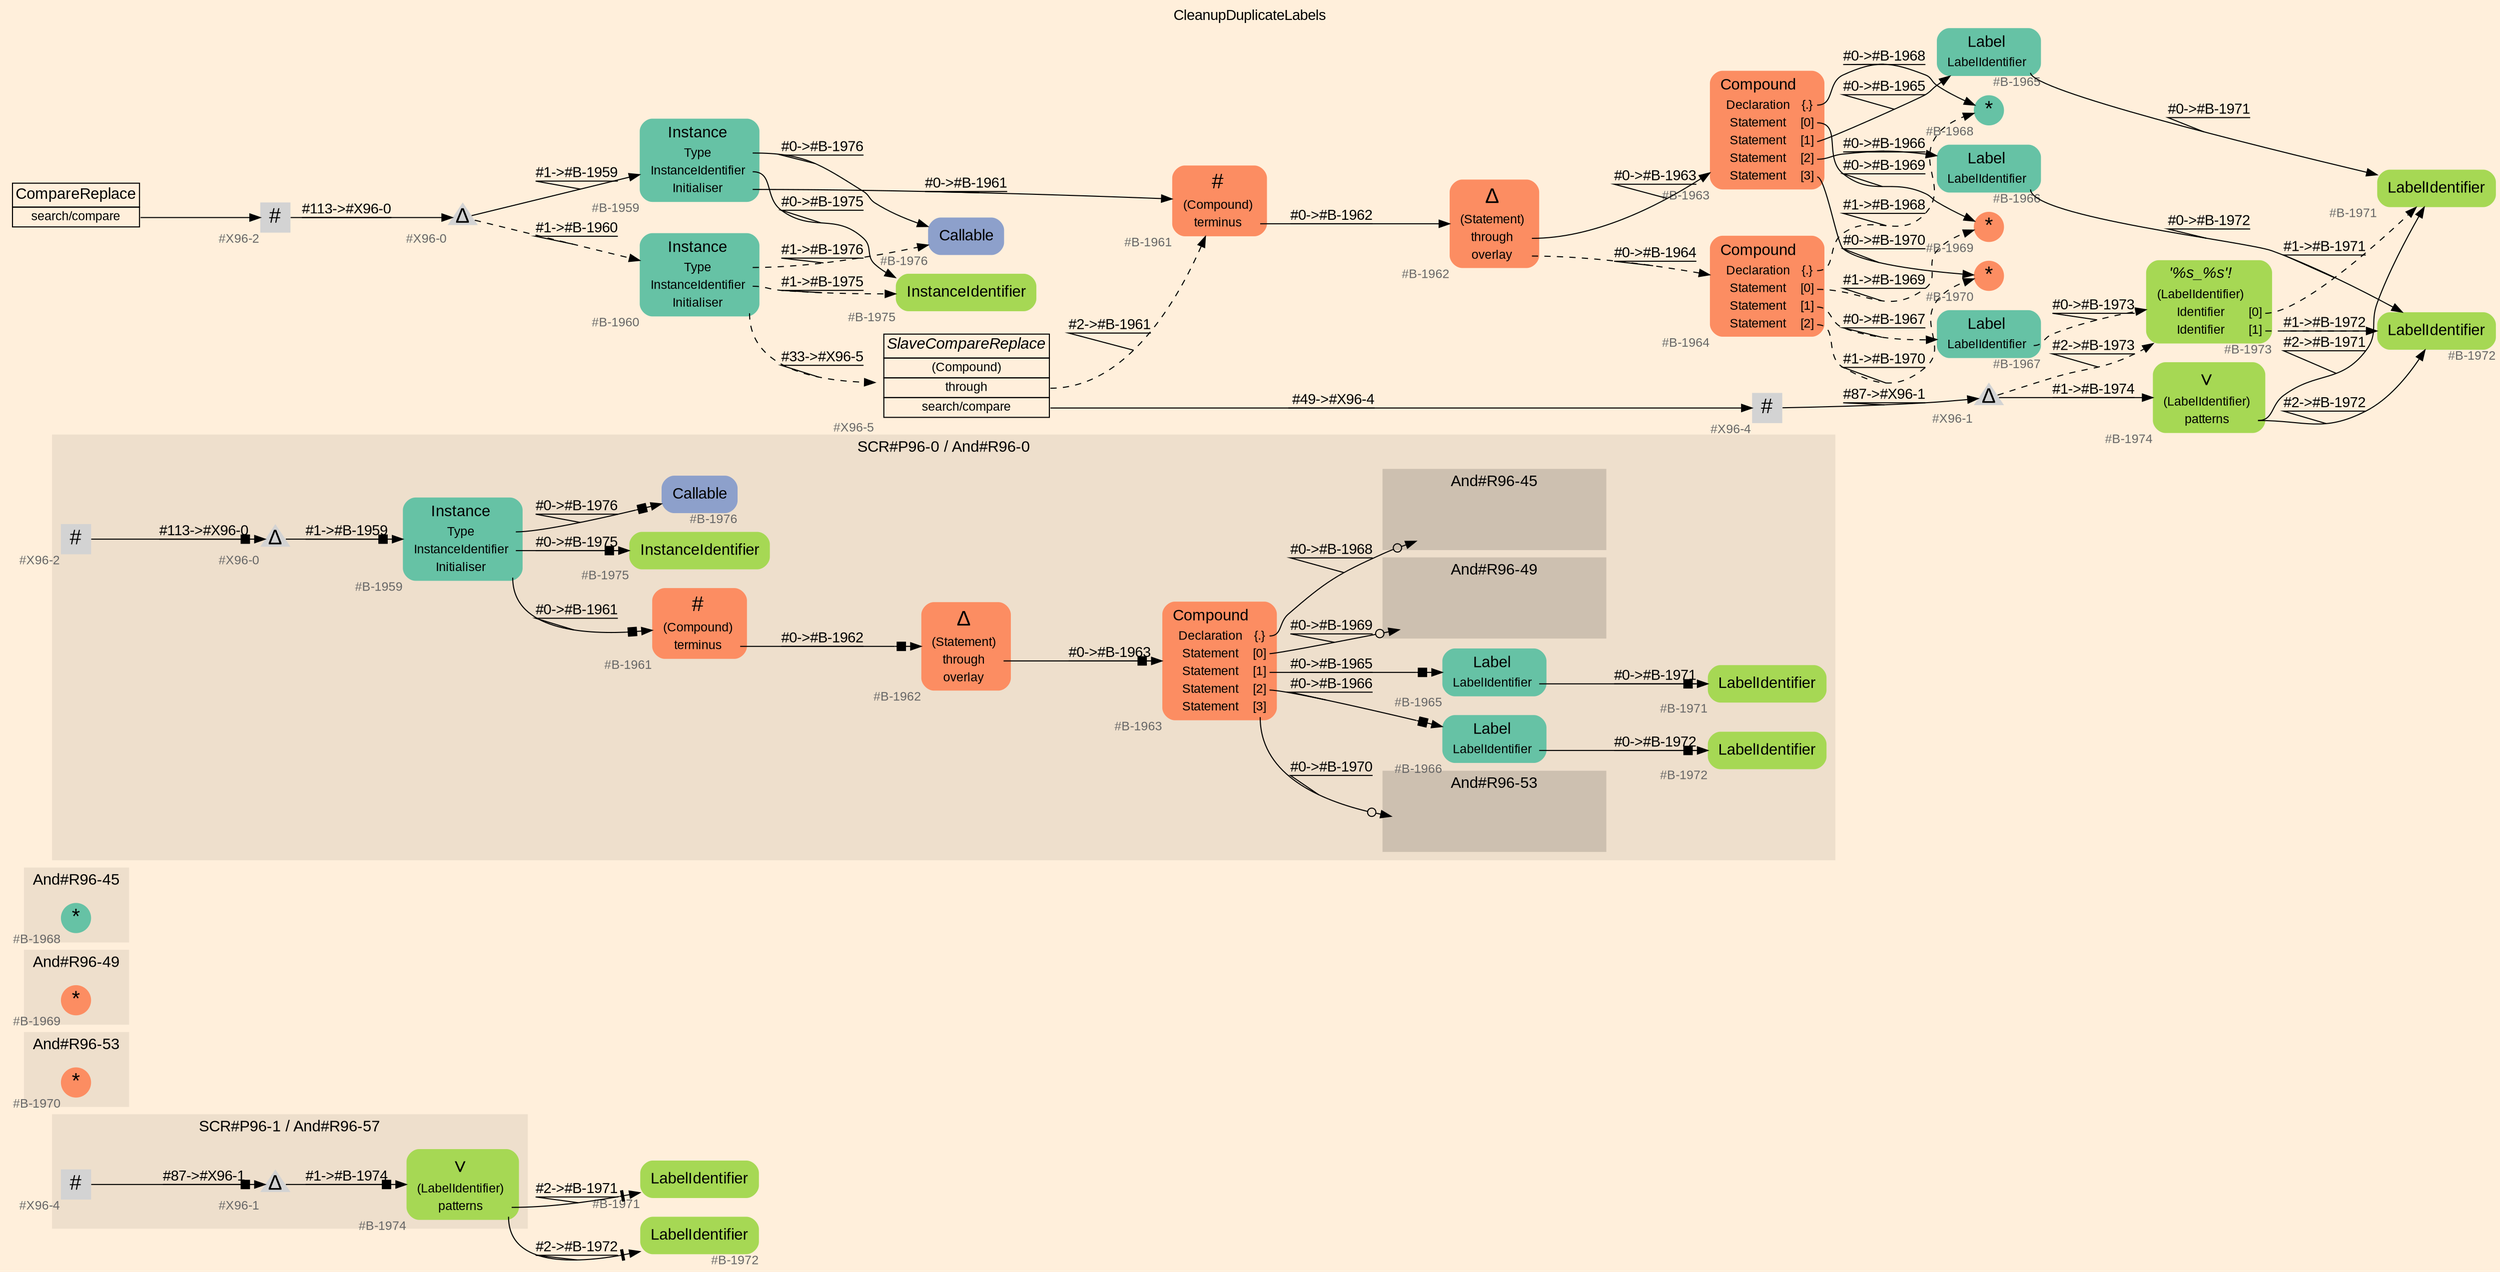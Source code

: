 digraph "CleanupDuplicateLabels" {
label = "CleanupDuplicateLabels"
labelloc = t
graph [
    rankdir = "LR"
    ranksep = 0.3
    bgcolor = antiquewhite1
    color = black
    fontcolor = black
    fontname = "Arial"
];
node [
    fontname = "Arial"
];
edge [
    fontname = "Arial"
];

// -------------------- figure And#R96-57 --------------------
// -------- region And#R96-57 ----------
subgraph "clusterAnd#R96-57" {
    label = "SCR#P96-1 / And#R96-57"
    style = "filled"
    color = antiquewhite2
    fontsize = "15"
    // -------- block And#R96-57/#B-1974 ----------
    "And#R96-57/#B-1974" [
        fillcolor = "/set28/5"
        xlabel = "#B-1974"
        fontsize = "12"
        fontcolor = grey40
        shape = "plaintext"
        label = <<TABLE BORDER="0" CELLBORDER="0" CELLSPACING="0">
         <TR><TD><FONT COLOR="black" POINT-SIZE="20">∨</FONT></TD></TR>
         <TR><TD><FONT COLOR="black" POINT-SIZE="12">(LabelIdentifier)</FONT></TD><TD PORT="port0"></TD></TR>
         <TR><TD><FONT COLOR="black" POINT-SIZE="12">patterns</FONT></TD><TD PORT="port1"></TD></TR>
        </TABLE>>
        style = "rounded,filled"
    ];
    
    // -------- block And#R96-57/#X96-1 ----------
    "And#R96-57/#X96-1" [
        xlabel = "#X96-1"
        fontsize = "12"
        fontcolor = grey40
        shape = "triangle"
        label = <<FONT COLOR="black" POINT-SIZE="20">Δ</FONT>>
        style = "filled"
        penwidth = 0.0
        fixedsize = true
        width = 0.4
        height = 0.4
    ];
    
    // -------- block And#R96-57/#X96-4 ----------
    "And#R96-57/#X96-4" [
        xlabel = "#X96-4"
        fontsize = "12"
        fontcolor = grey40
        shape = "square"
        label = <<FONT COLOR="black" POINT-SIZE="20">#</FONT>>
        style = "filled"
        penwidth = 0.0
        fixedsize = true
        width = 0.4
        height = 0.4
    ];
    
}

// -------- block And#R96-57/#B-1971 ----------
"And#R96-57/#B-1971" [
    fillcolor = "/set28/5"
    xlabel = "#B-1971"
    fontsize = "12"
    fontcolor = grey40
    shape = "plaintext"
    label = <<TABLE BORDER="0" CELLBORDER="0" CELLSPACING="0">
     <TR><TD><FONT COLOR="black" POINT-SIZE="15">LabelIdentifier</FONT></TD></TR>
    </TABLE>>
    style = "rounded,filled"
];

// -------- block And#R96-57/#B-1972 ----------
"And#R96-57/#B-1972" [
    fillcolor = "/set28/5"
    xlabel = "#B-1972"
    fontsize = "12"
    fontcolor = grey40
    shape = "plaintext"
    label = <<TABLE BORDER="0" CELLBORDER="0" CELLSPACING="0">
     <TR><TD><FONT COLOR="black" POINT-SIZE="15">LabelIdentifier</FONT></TD></TR>
    </TABLE>>
    style = "rounded,filled"
];

"And#R96-57/#B-1974":port1 -> "And#R96-57/#B-1971" [
    arrowhead="normalnonetee"
    label = "#2-&gt;#B-1971"
    decorate = true
    color = black
    fontcolor = black
];

"And#R96-57/#B-1974":port1 -> "And#R96-57/#B-1972" [
    arrowhead="normalnonetee"
    label = "#2-&gt;#B-1972"
    decorate = true
    color = black
    fontcolor = black
];

"And#R96-57/#X96-1" -> "And#R96-57/#B-1974" [
    arrowhead="normalnonebox"
    label = "#1-&gt;#B-1974"
    decorate = true
    color = black
    fontcolor = black
];

"And#R96-57/#X96-4" -> "And#R96-57/#X96-1" [
    arrowhead="normalnonebox"
    label = "#87-&gt;#X96-1"
    decorate = true
    color = black
    fontcolor = black
];


// -------------------- figure And#R96-53 --------------------
// -------- region And#R96-53 ----------
subgraph "clusterAnd#R96-53" {
    label = "And#R96-53"
    style = "filled"
    color = antiquewhite2
    fontsize = "15"
    // -------- block And#R96-53/#B-1970 ----------
    "And#R96-53/#B-1970" [
        fillcolor = "/set28/2"
        xlabel = "#B-1970"
        fontsize = "12"
        fontcolor = grey40
        shape = "circle"
        label = <<FONT COLOR="black" POINT-SIZE="20">*</FONT>>
        style = "filled"
        penwidth = 0.0
        fixedsize = true
        width = 0.4
        height = 0.4
    ];
    
}


// -------------------- figure And#R96-49 --------------------
// -------- region And#R96-49 ----------
subgraph "clusterAnd#R96-49" {
    label = "And#R96-49"
    style = "filled"
    color = antiquewhite2
    fontsize = "15"
    // -------- block And#R96-49/#B-1969 ----------
    "And#R96-49/#B-1969" [
        fillcolor = "/set28/2"
        xlabel = "#B-1969"
        fontsize = "12"
        fontcolor = grey40
        shape = "circle"
        label = <<FONT COLOR="black" POINT-SIZE="20">*</FONT>>
        style = "filled"
        penwidth = 0.0
        fixedsize = true
        width = 0.4
        height = 0.4
    ];
    
}


// -------------------- figure And#R96-45 --------------------
// -------- region And#R96-45 ----------
subgraph "clusterAnd#R96-45" {
    label = "And#R96-45"
    style = "filled"
    color = antiquewhite2
    fontsize = "15"
    // -------- block And#R96-45/#B-1968 ----------
    "And#R96-45/#B-1968" [
        fillcolor = "/set28/1"
        xlabel = "#B-1968"
        fontsize = "12"
        fontcolor = grey40
        shape = "circle"
        label = <<FONT COLOR="black" POINT-SIZE="20">*</FONT>>
        style = "filled"
        penwidth = 0.0
        fixedsize = true
        width = 0.4
        height = 0.4
    ];
    
}


// -------------------- figure And#R96-0 --------------------
// -------- region And#R96-0 ----------
subgraph "clusterAnd#R96-0" {
    label = "SCR#P96-0 / And#R96-0"
    style = "filled"
    color = antiquewhite2
    fontsize = "15"
    // -------- block And#R96-0/#B-1959 ----------
    "And#R96-0/#B-1959" [
        fillcolor = "/set28/1"
        xlabel = "#B-1959"
        fontsize = "12"
        fontcolor = grey40
        shape = "plaintext"
        label = <<TABLE BORDER="0" CELLBORDER="0" CELLSPACING="0">
         <TR><TD><FONT COLOR="black" POINT-SIZE="15">Instance</FONT></TD></TR>
         <TR><TD><FONT COLOR="black" POINT-SIZE="12">Type</FONT></TD><TD PORT="port0"></TD></TR>
         <TR><TD><FONT COLOR="black" POINT-SIZE="12">InstanceIdentifier</FONT></TD><TD PORT="port1"></TD></TR>
         <TR><TD><FONT COLOR="black" POINT-SIZE="12">Initialiser</FONT></TD><TD PORT="port2"></TD></TR>
        </TABLE>>
        style = "rounded,filled"
    ];
    
    // -------- block And#R96-0/#B-1961 ----------
    "And#R96-0/#B-1961" [
        fillcolor = "/set28/2"
        xlabel = "#B-1961"
        fontsize = "12"
        fontcolor = grey40
        shape = "plaintext"
        label = <<TABLE BORDER="0" CELLBORDER="0" CELLSPACING="0">
         <TR><TD><FONT COLOR="black" POINT-SIZE="20">#</FONT></TD></TR>
         <TR><TD><FONT COLOR="black" POINT-SIZE="12">(Compound)</FONT></TD><TD PORT="port0"></TD></TR>
         <TR><TD><FONT COLOR="black" POINT-SIZE="12">terminus</FONT></TD><TD PORT="port1"></TD></TR>
        </TABLE>>
        style = "rounded,filled"
    ];
    
    // -------- block And#R96-0/#B-1962 ----------
    "And#R96-0/#B-1962" [
        fillcolor = "/set28/2"
        xlabel = "#B-1962"
        fontsize = "12"
        fontcolor = grey40
        shape = "plaintext"
        label = <<TABLE BORDER="0" CELLBORDER="0" CELLSPACING="0">
         <TR><TD><FONT COLOR="black" POINT-SIZE="20">Δ</FONT></TD></TR>
         <TR><TD><FONT COLOR="black" POINT-SIZE="12">(Statement)</FONT></TD><TD PORT="port0"></TD></TR>
         <TR><TD><FONT COLOR="black" POINT-SIZE="12">through</FONT></TD><TD PORT="port1"></TD></TR>
         <TR><TD><FONT COLOR="black" POINT-SIZE="12">overlay</FONT></TD><TD PORT="port2"></TD></TR>
        </TABLE>>
        style = "rounded,filled"
    ];
    
    // -------- block And#R96-0/#B-1963 ----------
    "And#R96-0/#B-1963" [
        fillcolor = "/set28/2"
        xlabel = "#B-1963"
        fontsize = "12"
        fontcolor = grey40
        shape = "plaintext"
        label = <<TABLE BORDER="0" CELLBORDER="0" CELLSPACING="0">
         <TR><TD><FONT COLOR="black" POINT-SIZE="15">Compound</FONT></TD></TR>
         <TR><TD><FONT COLOR="black" POINT-SIZE="12">Declaration</FONT></TD><TD PORT="port0"><FONT COLOR="black" POINT-SIZE="12">{.}</FONT></TD></TR>
         <TR><TD><FONT COLOR="black" POINT-SIZE="12">Statement</FONT></TD><TD PORT="port1"><FONT COLOR="black" POINT-SIZE="12">[0]</FONT></TD></TR>
         <TR><TD><FONT COLOR="black" POINT-SIZE="12">Statement</FONT></TD><TD PORT="port2"><FONT COLOR="black" POINT-SIZE="12">[1]</FONT></TD></TR>
         <TR><TD><FONT COLOR="black" POINT-SIZE="12">Statement</FONT></TD><TD PORT="port3"><FONT COLOR="black" POINT-SIZE="12">[2]</FONT></TD></TR>
         <TR><TD><FONT COLOR="black" POINT-SIZE="12">Statement</FONT></TD><TD PORT="port4"><FONT COLOR="black" POINT-SIZE="12">[3]</FONT></TD></TR>
        </TABLE>>
        style = "rounded,filled"
    ];
    
    // -------- block And#R96-0/#B-1965 ----------
    "And#R96-0/#B-1965" [
        fillcolor = "/set28/1"
        xlabel = "#B-1965"
        fontsize = "12"
        fontcolor = grey40
        shape = "plaintext"
        label = <<TABLE BORDER="0" CELLBORDER="0" CELLSPACING="0">
         <TR><TD><FONT COLOR="black" POINT-SIZE="15">Label</FONT></TD></TR>
         <TR><TD><FONT COLOR="black" POINT-SIZE="12">LabelIdentifier</FONT></TD><TD PORT="port0"></TD></TR>
        </TABLE>>
        style = "rounded,filled"
    ];
    
    // -------- block And#R96-0/#B-1966 ----------
    "And#R96-0/#B-1966" [
        fillcolor = "/set28/1"
        xlabel = "#B-1966"
        fontsize = "12"
        fontcolor = grey40
        shape = "plaintext"
        label = <<TABLE BORDER="0" CELLBORDER="0" CELLSPACING="0">
         <TR><TD><FONT COLOR="black" POINT-SIZE="15">Label</FONT></TD></TR>
         <TR><TD><FONT COLOR="black" POINT-SIZE="12">LabelIdentifier</FONT></TD><TD PORT="port0"></TD></TR>
        </TABLE>>
        style = "rounded,filled"
    ];
    
    // -------- block And#R96-0/#B-1971 ----------
    "And#R96-0/#B-1971" [
        fillcolor = "/set28/5"
        xlabel = "#B-1971"
        fontsize = "12"
        fontcolor = grey40
        shape = "plaintext"
        label = <<TABLE BORDER="0" CELLBORDER="0" CELLSPACING="0">
         <TR><TD><FONT COLOR="black" POINT-SIZE="15">LabelIdentifier</FONT></TD></TR>
        </TABLE>>
        style = "rounded,filled"
    ];
    
    // -------- block And#R96-0/#B-1972 ----------
    "And#R96-0/#B-1972" [
        fillcolor = "/set28/5"
        xlabel = "#B-1972"
        fontsize = "12"
        fontcolor = grey40
        shape = "plaintext"
        label = <<TABLE BORDER="0" CELLBORDER="0" CELLSPACING="0">
         <TR><TD><FONT COLOR="black" POINT-SIZE="15">LabelIdentifier</FONT></TD></TR>
        </TABLE>>
        style = "rounded,filled"
    ];
    
    // -------- block And#R96-0/#B-1975 ----------
    "And#R96-0/#B-1975" [
        fillcolor = "/set28/5"
        xlabel = "#B-1975"
        fontsize = "12"
        fontcolor = grey40
        shape = "plaintext"
        label = <<TABLE BORDER="0" CELLBORDER="0" CELLSPACING="0">
         <TR><TD><FONT COLOR="black" POINT-SIZE="15">InstanceIdentifier</FONT></TD></TR>
        </TABLE>>
        style = "rounded,filled"
    ];
    
    // -------- block And#R96-0/#B-1976 ----------
    "And#R96-0/#B-1976" [
        fillcolor = "/set28/3"
        xlabel = "#B-1976"
        fontsize = "12"
        fontcolor = grey40
        shape = "plaintext"
        label = <<TABLE BORDER="0" CELLBORDER="0" CELLSPACING="0">
         <TR><TD><FONT COLOR="black" POINT-SIZE="15">Callable</FONT></TD></TR>
        </TABLE>>
        style = "rounded,filled"
    ];
    
    // -------- block And#R96-0/#X96-0 ----------
    "And#R96-0/#X96-0" [
        xlabel = "#X96-0"
        fontsize = "12"
        fontcolor = grey40
        shape = "triangle"
        label = <<FONT COLOR="black" POINT-SIZE="20">Δ</FONT>>
        style = "filled"
        penwidth = 0.0
        fixedsize = true
        width = 0.4
        height = 0.4
    ];
    
    // -------- block And#R96-0/#X96-2 ----------
    "And#R96-0/#X96-2" [
        xlabel = "#X96-2"
        fontsize = "12"
        fontcolor = grey40
        shape = "square"
        label = <<FONT COLOR="black" POINT-SIZE="20">#</FONT>>
        style = "filled"
        penwidth = 0.0
        fixedsize = true
        width = 0.4
        height = 0.4
    ];
    
    // -------- region And#R96-0/And#R96-45 ----------
    subgraph "clusterAnd#R96-0/And#R96-45" {
        label = "And#R96-45"
        style = "filled"
        color = antiquewhite3
        fontsize = "15"
        // -------- block And#R96-0/And#R96-45/#B-1968 ----------
        "And#R96-0/And#R96-45/#B-1968" [
            fillcolor = "/set28/1"
            xlabel = "#B-1968"
            fontsize = "12"
            fontcolor = grey40
            shape = "none"
            style = "invisible"
        ];
        
    }
    
    // -------- region And#R96-0/And#R96-49 ----------
    subgraph "clusterAnd#R96-0/And#R96-49" {
        label = "And#R96-49"
        style = "filled"
        color = antiquewhite3
        fontsize = "15"
        // -------- block And#R96-0/And#R96-49/#B-1969 ----------
        "And#R96-0/And#R96-49/#B-1969" [
            fillcolor = "/set28/2"
            xlabel = "#B-1969"
            fontsize = "12"
            fontcolor = grey40
            shape = "none"
            style = "invisible"
        ];
        
    }
    
    // -------- region And#R96-0/And#R96-53 ----------
    subgraph "clusterAnd#R96-0/And#R96-53" {
        label = "And#R96-53"
        style = "filled"
        color = antiquewhite3
        fontsize = "15"
        // -------- block And#R96-0/And#R96-53/#B-1970 ----------
        "And#R96-0/And#R96-53/#B-1970" [
            fillcolor = "/set28/2"
            xlabel = "#B-1970"
            fontsize = "12"
            fontcolor = grey40
            shape = "none"
            style = "invisible"
        ];
        
    }
    
}

"And#R96-0/#B-1959":port0 -> "And#R96-0/#B-1976" [
    arrowhead="normalnonebox"
    label = "#0-&gt;#B-1976"
    decorate = true
    color = black
    fontcolor = black
];

"And#R96-0/#B-1959":port1 -> "And#R96-0/#B-1975" [
    arrowhead="normalnonebox"
    label = "#0-&gt;#B-1975"
    decorate = true
    color = black
    fontcolor = black
];

"And#R96-0/#B-1959":port2 -> "And#R96-0/#B-1961" [
    arrowhead="normalnonebox"
    label = "#0-&gt;#B-1961"
    decorate = true
    color = black
    fontcolor = black
];

"And#R96-0/#B-1961":port1 -> "And#R96-0/#B-1962" [
    arrowhead="normalnonebox"
    label = "#0-&gt;#B-1962"
    decorate = true
    color = black
    fontcolor = black
];

"And#R96-0/#B-1962":port1 -> "And#R96-0/#B-1963" [
    arrowhead="normalnonebox"
    label = "#0-&gt;#B-1963"
    decorate = true
    color = black
    fontcolor = black
];

"And#R96-0/#B-1963":port0 -> "And#R96-0/And#R96-45/#B-1968" [
    arrowhead="normalnoneodot"
    label = "#0-&gt;#B-1968"
    decorate = true
    color = black
    fontcolor = black
];

"And#R96-0/#B-1963":port1 -> "And#R96-0/And#R96-49/#B-1969" [
    arrowhead="normalnoneodot"
    label = "#0-&gt;#B-1969"
    decorate = true
    color = black
    fontcolor = black
];

"And#R96-0/#B-1963":port2 -> "And#R96-0/#B-1965" [
    arrowhead="normalnonebox"
    label = "#0-&gt;#B-1965"
    decorate = true
    color = black
    fontcolor = black
];

"And#R96-0/#B-1963":port3 -> "And#R96-0/#B-1966" [
    arrowhead="normalnonebox"
    label = "#0-&gt;#B-1966"
    decorate = true
    color = black
    fontcolor = black
];

"And#R96-0/#B-1963":port4 -> "And#R96-0/And#R96-53/#B-1970" [
    arrowhead="normalnoneodot"
    label = "#0-&gt;#B-1970"
    decorate = true
    color = black
    fontcolor = black
];

"And#R96-0/#B-1965":port0 -> "And#R96-0/#B-1971" [
    arrowhead="normalnonebox"
    label = "#0-&gt;#B-1971"
    decorate = true
    color = black
    fontcolor = black
];

"And#R96-0/#B-1966":port0 -> "And#R96-0/#B-1972" [
    arrowhead="normalnonebox"
    label = "#0-&gt;#B-1972"
    decorate = true
    color = black
    fontcolor = black
];

"And#R96-0/#X96-0" -> "And#R96-0/#B-1959" [
    arrowhead="normalnonebox"
    label = "#1-&gt;#B-1959"
    decorate = true
    color = black
    fontcolor = black
];

"And#R96-0/#X96-2" -> "And#R96-0/#X96-0" [
    arrowhead="normalnonebox"
    label = "#113-&gt;#X96-0"
    decorate = true
    color = black
    fontcolor = black
];


// -------------------- transformation figure --------------------
// -------- block CR#X96-3 ----------
"CR#X96-3" [
    fillcolor = antiquewhite1
    fontsize = "12"
    fontcolor = grey40
    shape = "plaintext"
    label = <<TABLE BORDER="0" CELLBORDER="1" CELLSPACING="0">
     <TR><TD><FONT COLOR="black" POINT-SIZE="15">CompareReplace</FONT></TD></TR>
     <TR><TD PORT="port0"><FONT COLOR="black" POINT-SIZE="12">search/compare</FONT></TD></TR>
    </TABLE>>
    style = "filled"
    color = black
];

// -------- block #X96-2 ----------
"#X96-2" [
    xlabel = "#X96-2"
    fontsize = "12"
    fontcolor = grey40
    shape = "square"
    label = <<FONT COLOR="black" POINT-SIZE="20">#</FONT>>
    style = "filled"
    penwidth = 0.0
    fixedsize = true
    width = 0.4
    height = 0.4
];

// -------- block #X96-0 ----------
"#X96-0" [
    xlabel = "#X96-0"
    fontsize = "12"
    fontcolor = grey40
    shape = "triangle"
    label = <<FONT COLOR="black" POINT-SIZE="20">Δ</FONT>>
    style = "filled"
    penwidth = 0.0
    fixedsize = true
    width = 0.4
    height = 0.4
];

// -------- block #B-1959 ----------
"#B-1959" [
    fillcolor = "/set28/1"
    xlabel = "#B-1959"
    fontsize = "12"
    fontcolor = grey40
    shape = "plaintext"
    label = <<TABLE BORDER="0" CELLBORDER="0" CELLSPACING="0">
     <TR><TD><FONT COLOR="black" POINT-SIZE="15">Instance</FONT></TD></TR>
     <TR><TD><FONT COLOR="black" POINT-SIZE="12">Type</FONT></TD><TD PORT="port0"></TD></TR>
     <TR><TD><FONT COLOR="black" POINT-SIZE="12">InstanceIdentifier</FONT></TD><TD PORT="port1"></TD></TR>
     <TR><TD><FONT COLOR="black" POINT-SIZE="12">Initialiser</FONT></TD><TD PORT="port2"></TD></TR>
    </TABLE>>
    style = "rounded,filled"
];

// -------- block #B-1976 ----------
"#B-1976" [
    fillcolor = "/set28/3"
    xlabel = "#B-1976"
    fontsize = "12"
    fontcolor = grey40
    shape = "plaintext"
    label = <<TABLE BORDER="0" CELLBORDER="0" CELLSPACING="0">
     <TR><TD><FONT COLOR="black" POINT-SIZE="15">Callable</FONT></TD></TR>
    </TABLE>>
    style = "rounded,filled"
];

// -------- block #B-1975 ----------
"#B-1975" [
    fillcolor = "/set28/5"
    xlabel = "#B-1975"
    fontsize = "12"
    fontcolor = grey40
    shape = "plaintext"
    label = <<TABLE BORDER="0" CELLBORDER="0" CELLSPACING="0">
     <TR><TD><FONT COLOR="black" POINT-SIZE="15">InstanceIdentifier</FONT></TD></TR>
    </TABLE>>
    style = "rounded,filled"
];

// -------- block #B-1961 ----------
"#B-1961" [
    fillcolor = "/set28/2"
    xlabel = "#B-1961"
    fontsize = "12"
    fontcolor = grey40
    shape = "plaintext"
    label = <<TABLE BORDER="0" CELLBORDER="0" CELLSPACING="0">
     <TR><TD><FONT COLOR="black" POINT-SIZE="20">#</FONT></TD></TR>
     <TR><TD><FONT COLOR="black" POINT-SIZE="12">(Compound)</FONT></TD><TD PORT="port0"></TD></TR>
     <TR><TD><FONT COLOR="black" POINT-SIZE="12">terminus</FONT></TD><TD PORT="port1"></TD></TR>
    </TABLE>>
    style = "rounded,filled"
];

// -------- block #B-1962 ----------
"#B-1962" [
    fillcolor = "/set28/2"
    xlabel = "#B-1962"
    fontsize = "12"
    fontcolor = grey40
    shape = "plaintext"
    label = <<TABLE BORDER="0" CELLBORDER="0" CELLSPACING="0">
     <TR><TD><FONT COLOR="black" POINT-SIZE="20">Δ</FONT></TD></TR>
     <TR><TD><FONT COLOR="black" POINT-SIZE="12">(Statement)</FONT></TD><TD PORT="port0"></TD></TR>
     <TR><TD><FONT COLOR="black" POINT-SIZE="12">through</FONT></TD><TD PORT="port1"></TD></TR>
     <TR><TD><FONT COLOR="black" POINT-SIZE="12">overlay</FONT></TD><TD PORT="port2"></TD></TR>
    </TABLE>>
    style = "rounded,filled"
];

// -------- block #B-1963 ----------
"#B-1963" [
    fillcolor = "/set28/2"
    xlabel = "#B-1963"
    fontsize = "12"
    fontcolor = grey40
    shape = "plaintext"
    label = <<TABLE BORDER="0" CELLBORDER="0" CELLSPACING="0">
     <TR><TD><FONT COLOR="black" POINT-SIZE="15">Compound</FONT></TD></TR>
     <TR><TD><FONT COLOR="black" POINT-SIZE="12">Declaration</FONT></TD><TD PORT="port0"><FONT COLOR="black" POINT-SIZE="12">{.}</FONT></TD></TR>
     <TR><TD><FONT COLOR="black" POINT-SIZE="12">Statement</FONT></TD><TD PORT="port1"><FONT COLOR="black" POINT-SIZE="12">[0]</FONT></TD></TR>
     <TR><TD><FONT COLOR="black" POINT-SIZE="12">Statement</FONT></TD><TD PORT="port2"><FONT COLOR="black" POINT-SIZE="12">[1]</FONT></TD></TR>
     <TR><TD><FONT COLOR="black" POINT-SIZE="12">Statement</FONT></TD><TD PORT="port3"><FONT COLOR="black" POINT-SIZE="12">[2]</FONT></TD></TR>
     <TR><TD><FONT COLOR="black" POINT-SIZE="12">Statement</FONT></TD><TD PORT="port4"><FONT COLOR="black" POINT-SIZE="12">[3]</FONT></TD></TR>
    </TABLE>>
    style = "rounded,filled"
];

// -------- block #B-1968 ----------
"#B-1968" [
    fillcolor = "/set28/1"
    xlabel = "#B-1968"
    fontsize = "12"
    fontcolor = grey40
    shape = "circle"
    label = <<FONT COLOR="black" POINT-SIZE="20">*</FONT>>
    style = "filled"
    penwidth = 0.0
    fixedsize = true
    width = 0.4
    height = 0.4
];

// -------- block #B-1969 ----------
"#B-1969" [
    fillcolor = "/set28/2"
    xlabel = "#B-1969"
    fontsize = "12"
    fontcolor = grey40
    shape = "circle"
    label = <<FONT COLOR="black" POINT-SIZE="20">*</FONT>>
    style = "filled"
    penwidth = 0.0
    fixedsize = true
    width = 0.4
    height = 0.4
];

// -------- block #B-1965 ----------
"#B-1965" [
    fillcolor = "/set28/1"
    xlabel = "#B-1965"
    fontsize = "12"
    fontcolor = grey40
    shape = "plaintext"
    label = <<TABLE BORDER="0" CELLBORDER="0" CELLSPACING="0">
     <TR><TD><FONT COLOR="black" POINT-SIZE="15">Label</FONT></TD></TR>
     <TR><TD><FONT COLOR="black" POINT-SIZE="12">LabelIdentifier</FONT></TD><TD PORT="port0"></TD></TR>
    </TABLE>>
    style = "rounded,filled"
];

// -------- block #B-1971 ----------
"#B-1971" [
    fillcolor = "/set28/5"
    xlabel = "#B-1971"
    fontsize = "12"
    fontcolor = grey40
    shape = "plaintext"
    label = <<TABLE BORDER="0" CELLBORDER="0" CELLSPACING="0">
     <TR><TD><FONT COLOR="black" POINT-SIZE="15">LabelIdentifier</FONT></TD></TR>
    </TABLE>>
    style = "rounded,filled"
];

// -------- block #B-1966 ----------
"#B-1966" [
    fillcolor = "/set28/1"
    xlabel = "#B-1966"
    fontsize = "12"
    fontcolor = grey40
    shape = "plaintext"
    label = <<TABLE BORDER="0" CELLBORDER="0" CELLSPACING="0">
     <TR><TD><FONT COLOR="black" POINT-SIZE="15">Label</FONT></TD></TR>
     <TR><TD><FONT COLOR="black" POINT-SIZE="12">LabelIdentifier</FONT></TD><TD PORT="port0"></TD></TR>
    </TABLE>>
    style = "rounded,filled"
];

// -------- block #B-1972 ----------
"#B-1972" [
    fillcolor = "/set28/5"
    xlabel = "#B-1972"
    fontsize = "12"
    fontcolor = grey40
    shape = "plaintext"
    label = <<TABLE BORDER="0" CELLBORDER="0" CELLSPACING="0">
     <TR><TD><FONT COLOR="black" POINT-SIZE="15">LabelIdentifier</FONT></TD></TR>
    </TABLE>>
    style = "rounded,filled"
];

// -------- block #B-1970 ----------
"#B-1970" [
    fillcolor = "/set28/2"
    xlabel = "#B-1970"
    fontsize = "12"
    fontcolor = grey40
    shape = "circle"
    label = <<FONT COLOR="black" POINT-SIZE="20">*</FONT>>
    style = "filled"
    penwidth = 0.0
    fixedsize = true
    width = 0.4
    height = 0.4
];

// -------- block #B-1964 ----------
"#B-1964" [
    fillcolor = "/set28/2"
    xlabel = "#B-1964"
    fontsize = "12"
    fontcolor = grey40
    shape = "plaintext"
    label = <<TABLE BORDER="0" CELLBORDER="0" CELLSPACING="0">
     <TR><TD><FONT COLOR="black" POINT-SIZE="15">Compound</FONT></TD></TR>
     <TR><TD><FONT COLOR="black" POINT-SIZE="12">Declaration</FONT></TD><TD PORT="port0"><FONT COLOR="black" POINT-SIZE="12">{.}</FONT></TD></TR>
     <TR><TD><FONT COLOR="black" POINT-SIZE="12">Statement</FONT></TD><TD PORT="port1"><FONT COLOR="black" POINT-SIZE="12">[0]</FONT></TD></TR>
     <TR><TD><FONT COLOR="black" POINT-SIZE="12">Statement</FONT></TD><TD PORT="port2"><FONT COLOR="black" POINT-SIZE="12">[1]</FONT></TD></TR>
     <TR><TD><FONT COLOR="black" POINT-SIZE="12">Statement</FONT></TD><TD PORT="port3"><FONT COLOR="black" POINT-SIZE="12">[2]</FONT></TD></TR>
    </TABLE>>
    style = "rounded,filled"
];

// -------- block #B-1967 ----------
"#B-1967" [
    fillcolor = "/set28/1"
    xlabel = "#B-1967"
    fontsize = "12"
    fontcolor = grey40
    shape = "plaintext"
    label = <<TABLE BORDER="0" CELLBORDER="0" CELLSPACING="0">
     <TR><TD><FONT COLOR="black" POINT-SIZE="15">Label</FONT></TD></TR>
     <TR><TD><FONT COLOR="black" POINT-SIZE="12">LabelIdentifier</FONT></TD><TD PORT="port0"></TD></TR>
    </TABLE>>
    style = "rounded,filled"
];

// -------- block #B-1973 ----------
"#B-1973" [
    fillcolor = "/set28/5"
    xlabel = "#B-1973"
    fontsize = "12"
    fontcolor = grey40
    shape = "plaintext"
    label = <<TABLE BORDER="0" CELLBORDER="0" CELLSPACING="0">
     <TR><TD><FONT COLOR="black" POINT-SIZE="15"><I>'%s_%s'!</I></FONT></TD></TR>
     <TR><TD><FONT COLOR="black" POINT-SIZE="12">(LabelIdentifier)</FONT></TD><TD PORT="port0"></TD></TR>
     <TR><TD><FONT COLOR="black" POINT-SIZE="12">Identifier</FONT></TD><TD PORT="port1"><FONT COLOR="black" POINT-SIZE="12">[0]</FONT></TD></TR>
     <TR><TD><FONT COLOR="black" POINT-SIZE="12">Identifier</FONT></TD><TD PORT="port2"><FONT COLOR="black" POINT-SIZE="12">[1]</FONT></TD></TR>
    </TABLE>>
    style = "rounded,filled"
];

// -------- block #B-1960 ----------
"#B-1960" [
    fillcolor = "/set28/1"
    xlabel = "#B-1960"
    fontsize = "12"
    fontcolor = grey40
    shape = "plaintext"
    label = <<TABLE BORDER="0" CELLBORDER="0" CELLSPACING="0">
     <TR><TD><FONT COLOR="black" POINT-SIZE="15">Instance</FONT></TD></TR>
     <TR><TD><FONT COLOR="black" POINT-SIZE="12">Type</FONT></TD><TD PORT="port0"></TD></TR>
     <TR><TD><FONT COLOR="black" POINT-SIZE="12">InstanceIdentifier</FONT></TD><TD PORT="port1"></TD></TR>
     <TR><TD><FONT COLOR="black" POINT-SIZE="12">Initialiser</FONT></TD><TD PORT="port2"></TD></TR>
    </TABLE>>
    style = "rounded,filled"
];

// -------- block #X96-5 ----------
"#X96-5" [
    fillcolor = antiquewhite1
    xlabel = "#X96-5"
    fontsize = "12"
    fontcolor = grey40
    shape = "plaintext"
    label = <<TABLE BORDER="0" CELLBORDER="1" CELLSPACING="0">
     <TR><TD><FONT COLOR="black" POINT-SIZE="15"><I>SlaveCompareReplace</I></FONT></TD></TR>
     <TR><TD PORT="port0"><FONT COLOR="black" POINT-SIZE="12">(Compound)</FONT></TD></TR>
     <TR><TD PORT="port1"><FONT COLOR="black" POINT-SIZE="12">through</FONT></TD></TR>
     <TR><TD PORT="port2"><FONT COLOR="black" POINT-SIZE="12">search/compare</FONT></TD></TR>
    </TABLE>>
    style = "filled"
    color = black
];

// -------- block #X96-4 ----------
"#X96-4" [
    xlabel = "#X96-4"
    fontsize = "12"
    fontcolor = grey40
    shape = "square"
    label = <<FONT COLOR="black" POINT-SIZE="20">#</FONT>>
    style = "filled"
    penwidth = 0.0
    fixedsize = true
    width = 0.4
    height = 0.4
];

// -------- block #X96-1 ----------
"#X96-1" [
    xlabel = "#X96-1"
    fontsize = "12"
    fontcolor = grey40
    shape = "triangle"
    label = <<FONT COLOR="black" POINT-SIZE="20">Δ</FONT>>
    style = "filled"
    penwidth = 0.0
    fixedsize = true
    width = 0.4
    height = 0.4
];

// -------- block #B-1974 ----------
"#B-1974" [
    fillcolor = "/set28/5"
    xlabel = "#B-1974"
    fontsize = "12"
    fontcolor = grey40
    shape = "plaintext"
    label = <<TABLE BORDER="0" CELLBORDER="0" CELLSPACING="0">
     <TR><TD><FONT COLOR="black" POINT-SIZE="20">∨</FONT></TD></TR>
     <TR><TD><FONT COLOR="black" POINT-SIZE="12">(LabelIdentifier)</FONT></TD><TD PORT="port0"></TD></TR>
     <TR><TD><FONT COLOR="black" POINT-SIZE="12">patterns</FONT></TD><TD PORT="port1"></TD></TR>
    </TABLE>>
    style = "rounded,filled"
];

"CR#X96-3":port0 -> "#X96-2" [
    label = ""
    decorate = true
    color = black
    fontcolor = black
];

"#X96-2" -> "#X96-0" [
    label = "#113-&gt;#X96-0"
    decorate = true
    color = black
    fontcolor = black
];

"#X96-0" -> "#B-1959" [
    label = "#1-&gt;#B-1959"
    decorate = true
    color = black
    fontcolor = black
];

"#X96-0" -> "#B-1960" [
    style="dashed"
    label = "#1-&gt;#B-1960"
    decorate = true
    color = black
    fontcolor = black
];

"#B-1959":port0 -> "#B-1976" [
    label = "#0-&gt;#B-1976"
    decorate = true
    color = black
    fontcolor = black
];

"#B-1959":port1 -> "#B-1975" [
    label = "#0-&gt;#B-1975"
    decorate = true
    color = black
    fontcolor = black
];

"#B-1959":port2 -> "#B-1961" [
    label = "#0-&gt;#B-1961"
    decorate = true
    color = black
    fontcolor = black
];

"#B-1961":port1 -> "#B-1962" [
    label = "#0-&gt;#B-1962"
    decorate = true
    color = black
    fontcolor = black
];

"#B-1962":port1 -> "#B-1963" [
    label = "#0-&gt;#B-1963"
    decorate = true
    color = black
    fontcolor = black
];

"#B-1962":port2 -> "#B-1964" [
    style="dashed"
    label = "#0-&gt;#B-1964"
    decorate = true
    color = black
    fontcolor = black
];

"#B-1963":port0 -> "#B-1968" [
    label = "#0-&gt;#B-1968"
    decorate = true
    color = black
    fontcolor = black
];

"#B-1963":port1 -> "#B-1969" [
    label = "#0-&gt;#B-1969"
    decorate = true
    color = black
    fontcolor = black
];

"#B-1963":port2 -> "#B-1965" [
    label = "#0-&gt;#B-1965"
    decorate = true
    color = black
    fontcolor = black
];

"#B-1963":port3 -> "#B-1966" [
    label = "#0-&gt;#B-1966"
    decorate = true
    color = black
    fontcolor = black
];

"#B-1963":port4 -> "#B-1970" [
    label = "#0-&gt;#B-1970"
    decorate = true
    color = black
    fontcolor = black
];

"#B-1965":port0 -> "#B-1971" [
    label = "#0-&gt;#B-1971"
    decorate = true
    color = black
    fontcolor = black
];

"#B-1966":port0 -> "#B-1972" [
    label = "#0-&gt;#B-1972"
    decorate = true
    color = black
    fontcolor = black
];

"#B-1964":port0 -> "#B-1968" [
    style="dashed"
    label = "#1-&gt;#B-1968"
    decorate = true
    color = black
    fontcolor = black
];

"#B-1964":port1 -> "#B-1969" [
    style="dashed"
    label = "#1-&gt;#B-1969"
    decorate = true
    color = black
    fontcolor = black
];

"#B-1964":port2 -> "#B-1967" [
    style="dashed"
    label = "#0-&gt;#B-1967"
    decorate = true
    color = black
    fontcolor = black
];

"#B-1964":port3 -> "#B-1970" [
    style="dashed"
    label = "#1-&gt;#B-1970"
    decorate = true
    color = black
    fontcolor = black
];

"#B-1967":port0 -> "#B-1973" [
    style="dashed"
    label = "#0-&gt;#B-1973"
    decorate = true
    color = black
    fontcolor = black
];

"#B-1973":port1 -> "#B-1971" [
    style="dashed"
    label = "#1-&gt;#B-1971"
    decorate = true
    color = black
    fontcolor = black
];

"#B-1973":port2 -> "#B-1972" [
    style="dashed"
    label = "#1-&gt;#B-1972"
    decorate = true
    color = black
    fontcolor = black
];

"#B-1960":port0 -> "#B-1976" [
    style="dashed"
    label = "#1-&gt;#B-1976"
    decorate = true
    color = black
    fontcolor = black
];

"#B-1960":port1 -> "#B-1975" [
    style="dashed"
    label = "#1-&gt;#B-1975"
    decorate = true
    color = black
    fontcolor = black
];

"#B-1960":port2 -> "#X96-5" [
    style="dashed"
    label = "#33-&gt;#X96-5"
    decorate = true
    color = black
    fontcolor = black
];

"#X96-5":port1 -> "#B-1961" [
    style="dashed"
    label = "#2-&gt;#B-1961"
    decorate = true
    color = black
    fontcolor = black
];

"#X96-5":port2 -> "#X96-4" [
    label = " #49-&gt;#X96-4"
    decorate = true
    color = black
    fontcolor = black
];

"#X96-4" -> "#X96-1" [
    label = "#87-&gt;#X96-1"
    decorate = true
    color = black
    fontcolor = black
];

"#X96-1" -> "#B-1974" [
    label = "#1-&gt;#B-1974"
    decorate = true
    color = black
    fontcolor = black
];

"#X96-1" -> "#B-1973" [
    style="dashed"
    label = "#2-&gt;#B-1973"
    decorate = true
    color = black
    fontcolor = black
];

"#B-1974":port1 -> "#B-1971" [
    label = "#2-&gt;#B-1971"
    decorate = true
    color = black
    fontcolor = black
];

"#B-1974":port1 -> "#B-1972" [
    label = "#2-&gt;#B-1972"
    decorate = true
    color = black
    fontcolor = black
];


}
